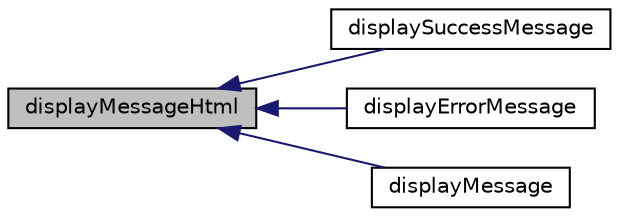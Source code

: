 digraph "displayMessageHtml"
{
  edge [fontname="Helvetica",fontsize="10",labelfontname="Helvetica",labelfontsize="10"];
  node [fontname="Helvetica",fontsize="10",shape=record];
  rankdir="LR";
  Node1 [label="displayMessageHtml",height=0.2,width=0.4,color="black", fillcolor="grey75", style="filled", fontcolor="black"];
  Node1 -> Node2 [dir="back",color="midnightblue",fontsize="10",style="solid",fontname="Helvetica"];
  Node2 [label="displaySuccessMessage",height=0.2,width=0.4,color="black", fillcolor="white", style="filled",URL="$class_s_s_view.html#a0306221a02835b4bdb59e0d06af552c1",tooltip="Success-Meldung anzeigen. "];
  Node1 -> Node3 [dir="back",color="midnightblue",fontsize="10",style="solid",fontname="Helvetica"];
  Node3 [label="displayErrorMessage",height=0.2,width=0.4,color="black", fillcolor="white", style="filled",URL="$class_s_s_view.html#a1780a36d01ff9d28d95ed18d0a0d0c8b",tooltip="Failure-Meldung anzeigen. "];
  Node1 -> Node4 [dir="back",color="midnightblue",fontsize="10",style="solid",fontname="Helvetica"];
  Node4 [label="displayMessage",height=0.2,width=0.4,color="black", fillcolor="white", style="filled",URL="$class_s_s_view.html#ad0ed340132245b0a17cebac4f09fc324",tooltip="Einfache Meldung anzeigen. "];
}
